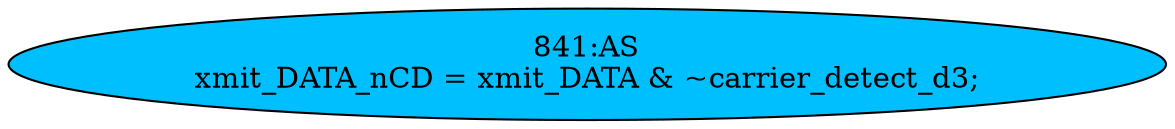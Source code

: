 strict digraph "" {
	node [label="\N"];
	"841:AS"	 [ast="<pyverilog.vparser.ast.Assign object at 0x7f702a66b590>",
		def_var="['xmit_DATA_nCD']",
		fillcolor=deepskyblue,
		label="841:AS
xmit_DATA_nCD = xmit_DATA & ~carrier_detect_d3;",
		statements="[]",
		style=filled,
		typ=Assign,
		use_var="['xmit_DATA', 'carrier_detect_d3']"];
}
